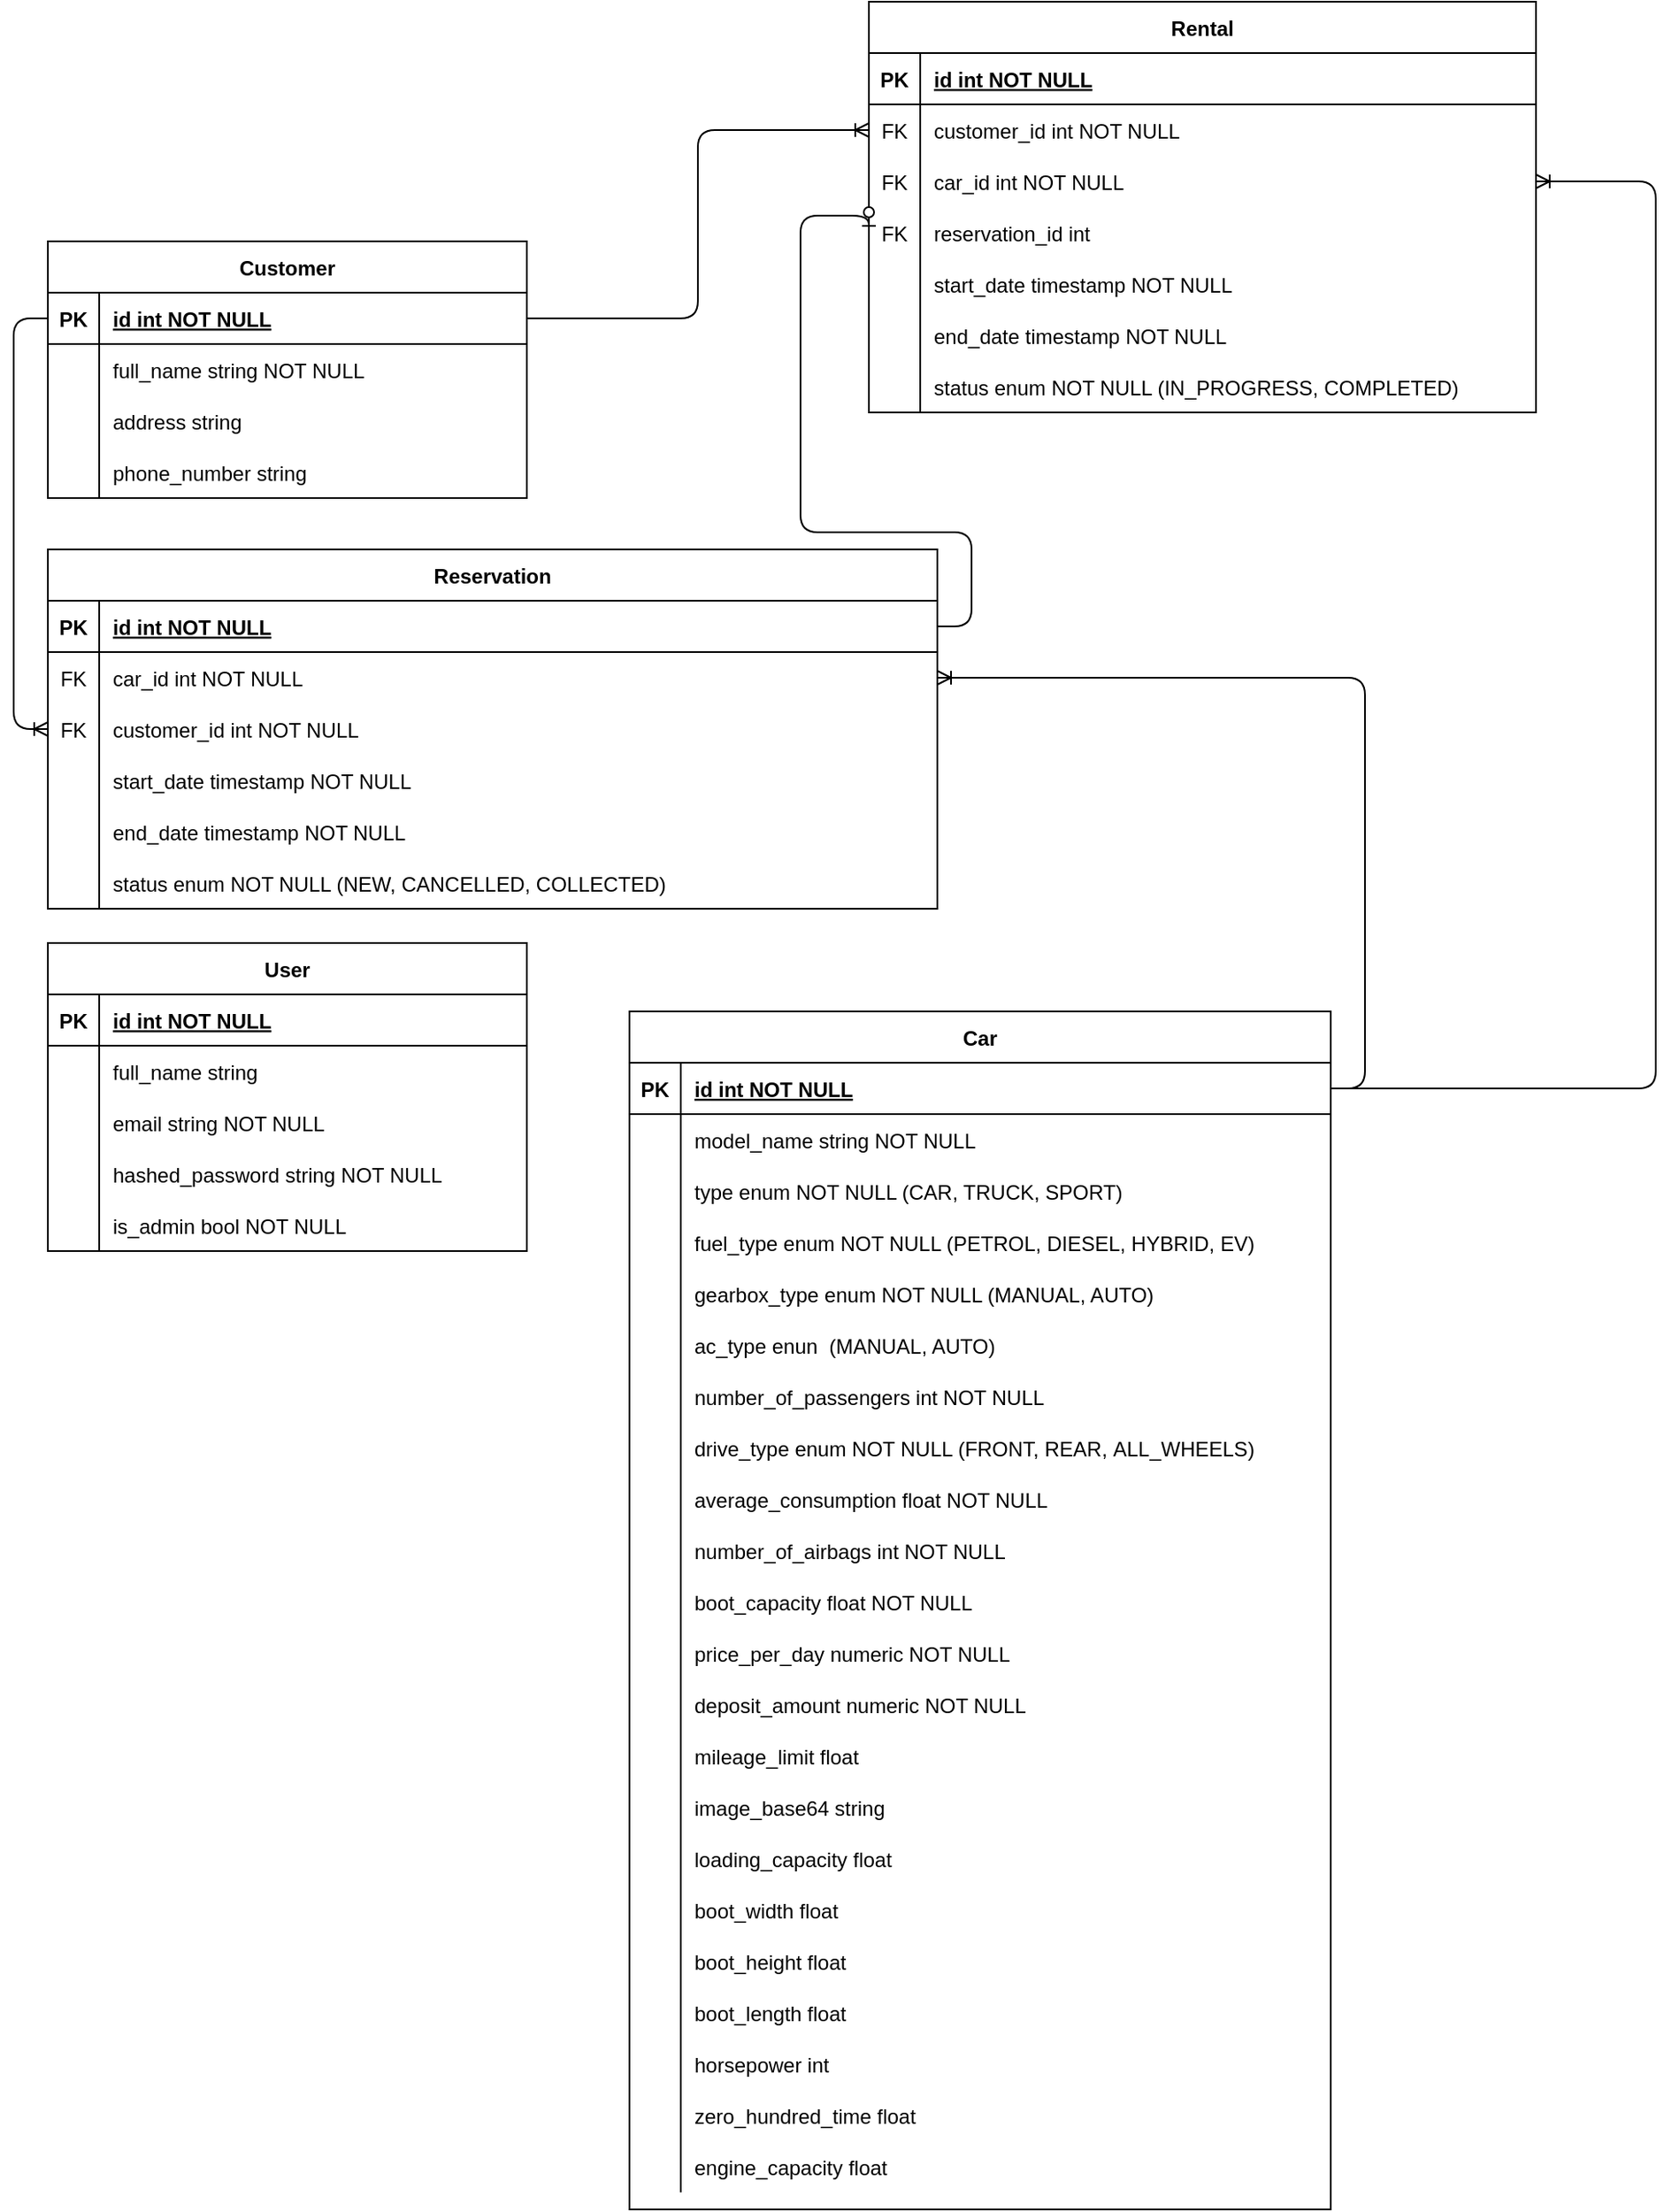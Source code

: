 <mxfile version="13.9.9" type="device"><diagram id="R2lEEEUBdFMjLlhIrx00" name="Page-1"><mxGraphModel dx="1102" dy="2065" grid="1" gridSize="10" guides="1" tooltips="1" connect="1" arrows="1" fold="1" page="1" pageScale="1" pageWidth="850" pageHeight="1100" math="0" shadow="0" extFonts="Permanent Marker^https://fonts.googleapis.com/css?family=Permanent+Marker"><root><mxCell id="0"/><mxCell id="1" parent="0"/><mxCell id="C-vyLk0tnHw3VtMMgP7b-2" value="Car" style="shape=table;startSize=30;container=1;collapsible=1;childLayout=tableLayout;fixedRows=1;rowLines=0;fontStyle=1;align=center;resizeLast=1;" parent="1" vertex="1"><mxGeometry x="380" y="80" width="410" height="700" as="geometry"/></mxCell><mxCell id="C-vyLk0tnHw3VtMMgP7b-3" value="" style="shape=partialRectangle;collapsible=0;dropTarget=0;pointerEvents=0;fillColor=none;points=[[0,0.5],[1,0.5]];portConstraint=eastwest;top=0;left=0;right=0;bottom=1;" parent="C-vyLk0tnHw3VtMMgP7b-2" vertex="1"><mxGeometry y="30" width="410" height="30" as="geometry"/></mxCell><mxCell id="C-vyLk0tnHw3VtMMgP7b-4" value="PK" style="shape=partialRectangle;overflow=hidden;connectable=0;fillColor=none;top=0;left=0;bottom=0;right=0;fontStyle=1;" parent="C-vyLk0tnHw3VtMMgP7b-3" vertex="1"><mxGeometry width="30" height="30" as="geometry"/></mxCell><mxCell id="C-vyLk0tnHw3VtMMgP7b-5" value="id int NOT NULL " style="shape=partialRectangle;overflow=hidden;connectable=0;fillColor=none;top=0;left=0;bottom=0;right=0;align=left;spacingLeft=6;fontStyle=5;" parent="C-vyLk0tnHw3VtMMgP7b-3" vertex="1"><mxGeometry x="30" width="380" height="30" as="geometry"/></mxCell><mxCell id="C-vyLk0tnHw3VtMMgP7b-9" value="" style="shape=partialRectangle;collapsible=0;dropTarget=0;pointerEvents=0;fillColor=none;points=[[0,0.5],[1,0.5]];portConstraint=eastwest;top=0;left=0;right=0;bottom=0;" parent="C-vyLk0tnHw3VtMMgP7b-2" vertex="1"><mxGeometry y="60" width="410" height="30" as="geometry"/></mxCell><mxCell id="C-vyLk0tnHw3VtMMgP7b-10" value="" style="shape=partialRectangle;overflow=hidden;connectable=0;fillColor=none;top=0;left=0;bottom=0;right=0;" parent="C-vyLk0tnHw3VtMMgP7b-9" vertex="1"><mxGeometry width="30" height="30" as="geometry"/></mxCell><mxCell id="C-vyLk0tnHw3VtMMgP7b-11" value="model_name string NOT NULL" style="shape=partialRectangle;overflow=hidden;connectable=0;fillColor=none;top=0;left=0;bottom=0;right=0;align=left;spacingLeft=6;" parent="C-vyLk0tnHw3VtMMgP7b-9" vertex="1"><mxGeometry x="30" width="380" height="30" as="geometry"/></mxCell><mxCell id="f2-Ji5tNyEcCbDbgdAHN-10" value="" style="shape=partialRectangle;collapsible=0;dropTarget=0;pointerEvents=0;fillColor=none;points=[[0,0.5],[1,0.5]];portConstraint=eastwest;top=0;left=0;right=0;bottom=0;" parent="C-vyLk0tnHw3VtMMgP7b-2" vertex="1"><mxGeometry y="90" width="410" height="30" as="geometry"/></mxCell><mxCell id="f2-Ji5tNyEcCbDbgdAHN-11" value="" style="shape=partialRectangle;overflow=hidden;connectable=0;fillColor=none;top=0;left=0;bottom=0;right=0;" parent="f2-Ji5tNyEcCbDbgdAHN-10" vertex="1"><mxGeometry width="30" height="30" as="geometry"/></mxCell><mxCell id="f2-Ji5tNyEcCbDbgdAHN-12" value="type enum NOT NULL (CAR, TRUCK, SPORT)" style="shape=partialRectangle;overflow=hidden;connectable=0;fillColor=none;top=0;left=0;bottom=0;right=0;align=left;spacingLeft=6;" parent="f2-Ji5tNyEcCbDbgdAHN-10" vertex="1"><mxGeometry x="30" width="380" height="30" as="geometry"/></mxCell><mxCell id="f2-Ji5tNyEcCbDbgdAHN-13" value="" style="shape=partialRectangle;collapsible=0;dropTarget=0;pointerEvents=0;fillColor=none;points=[[0,0.5],[1,0.5]];portConstraint=eastwest;top=0;left=0;right=0;bottom=0;" parent="C-vyLk0tnHw3VtMMgP7b-2" vertex="1"><mxGeometry y="120" width="410" height="30" as="geometry"/></mxCell><mxCell id="f2-Ji5tNyEcCbDbgdAHN-14" value="" style="shape=partialRectangle;overflow=hidden;connectable=0;fillColor=none;top=0;left=0;bottom=0;right=0;" parent="f2-Ji5tNyEcCbDbgdAHN-13" vertex="1"><mxGeometry width="30" height="30" as="geometry"/></mxCell><mxCell id="f2-Ji5tNyEcCbDbgdAHN-15" value="fuel_type enum NOT NULL (PETROL, DIESEL, HYBRID, EV)" style="shape=partialRectangle;overflow=hidden;connectable=0;fillColor=none;top=0;left=0;bottom=0;right=0;align=left;spacingLeft=6;" parent="f2-Ji5tNyEcCbDbgdAHN-13" vertex="1"><mxGeometry x="30" width="380" height="30" as="geometry"/></mxCell><mxCell id="f2-Ji5tNyEcCbDbgdAHN-16" value="" style="shape=partialRectangle;collapsible=0;dropTarget=0;pointerEvents=0;fillColor=none;points=[[0,0.5],[1,0.5]];portConstraint=eastwest;top=0;left=0;right=0;bottom=0;" parent="C-vyLk0tnHw3VtMMgP7b-2" vertex="1"><mxGeometry y="150" width="410" height="30" as="geometry"/></mxCell><mxCell id="f2-Ji5tNyEcCbDbgdAHN-17" value="" style="shape=partialRectangle;overflow=hidden;connectable=0;fillColor=none;top=0;left=0;bottom=0;right=0;" parent="f2-Ji5tNyEcCbDbgdAHN-16" vertex="1"><mxGeometry width="30" height="30" as="geometry"/></mxCell><mxCell id="f2-Ji5tNyEcCbDbgdAHN-18" value="gearbox_type enum NOT NULL (MANUAL, AUTO)" style="shape=partialRectangle;overflow=hidden;connectable=0;fillColor=none;top=0;left=0;bottom=0;right=0;align=left;spacingLeft=6;" parent="f2-Ji5tNyEcCbDbgdAHN-16" vertex="1"><mxGeometry x="30" width="380" height="30" as="geometry"/></mxCell><mxCell id="f2-Ji5tNyEcCbDbgdAHN-22" value="" style="shape=partialRectangle;collapsible=0;dropTarget=0;pointerEvents=0;fillColor=none;points=[[0,0.5],[1,0.5]];portConstraint=eastwest;top=0;left=0;right=0;bottom=0;" parent="C-vyLk0tnHw3VtMMgP7b-2" vertex="1"><mxGeometry y="180" width="410" height="30" as="geometry"/></mxCell><mxCell id="f2-Ji5tNyEcCbDbgdAHN-23" value="" style="shape=partialRectangle;overflow=hidden;connectable=0;fillColor=none;top=0;left=0;bottom=0;right=0;" parent="f2-Ji5tNyEcCbDbgdAHN-22" vertex="1"><mxGeometry width="30" height="30" as="geometry"/></mxCell><mxCell id="f2-Ji5tNyEcCbDbgdAHN-24" value="ac_type enun  (MANUAL, AUTO)" style="shape=partialRectangle;overflow=hidden;connectable=0;fillColor=none;top=0;left=0;bottom=0;right=0;align=left;spacingLeft=6;" parent="f2-Ji5tNyEcCbDbgdAHN-22" vertex="1"><mxGeometry x="30" width="380" height="30" as="geometry"/></mxCell><mxCell id="f2-Ji5tNyEcCbDbgdAHN-25" value="" style="shape=partialRectangle;collapsible=0;dropTarget=0;pointerEvents=0;fillColor=none;points=[[0,0.5],[1,0.5]];portConstraint=eastwest;top=0;left=0;right=0;bottom=0;" parent="C-vyLk0tnHw3VtMMgP7b-2" vertex="1"><mxGeometry y="210" width="410" height="30" as="geometry"/></mxCell><mxCell id="f2-Ji5tNyEcCbDbgdAHN-26" value="" style="shape=partialRectangle;overflow=hidden;connectable=0;fillColor=none;top=0;left=0;bottom=0;right=0;" parent="f2-Ji5tNyEcCbDbgdAHN-25" vertex="1"><mxGeometry width="30" height="30" as="geometry"/></mxCell><mxCell id="f2-Ji5tNyEcCbDbgdAHN-27" value="number_of_passengers int NOT NULL" style="shape=partialRectangle;overflow=hidden;connectable=0;fillColor=none;top=0;left=0;bottom=0;right=0;align=left;spacingLeft=6;" parent="f2-Ji5tNyEcCbDbgdAHN-25" vertex="1"><mxGeometry x="30" width="380" height="30" as="geometry"/></mxCell><mxCell id="f2-Ji5tNyEcCbDbgdAHN-28" value="" style="shape=partialRectangle;collapsible=0;dropTarget=0;pointerEvents=0;fillColor=none;points=[[0,0.5],[1,0.5]];portConstraint=eastwest;top=0;left=0;right=0;bottom=0;" parent="C-vyLk0tnHw3VtMMgP7b-2" vertex="1"><mxGeometry y="240" width="410" height="30" as="geometry"/></mxCell><mxCell id="f2-Ji5tNyEcCbDbgdAHN-29" value="" style="shape=partialRectangle;overflow=hidden;connectable=0;fillColor=none;top=0;left=0;bottom=0;right=0;" parent="f2-Ji5tNyEcCbDbgdAHN-28" vertex="1"><mxGeometry width="30" height="30" as="geometry"/></mxCell><mxCell id="f2-Ji5tNyEcCbDbgdAHN-30" value="drive_type enum NOT NULL (FRONT, REAR, ALL_WHEELS) " style="shape=partialRectangle;overflow=hidden;connectable=0;fillColor=none;top=0;left=0;bottom=0;right=0;align=left;spacingLeft=6;" parent="f2-Ji5tNyEcCbDbgdAHN-28" vertex="1"><mxGeometry x="30" width="380" height="30" as="geometry"/></mxCell><mxCell id="f2-Ji5tNyEcCbDbgdAHN-31" value="" style="shape=partialRectangle;collapsible=0;dropTarget=0;pointerEvents=0;fillColor=none;points=[[0,0.5],[1,0.5]];portConstraint=eastwest;top=0;left=0;right=0;bottom=0;" parent="C-vyLk0tnHw3VtMMgP7b-2" vertex="1"><mxGeometry y="270" width="410" height="30" as="geometry"/></mxCell><mxCell id="f2-Ji5tNyEcCbDbgdAHN-32" value="" style="shape=partialRectangle;overflow=hidden;connectable=0;fillColor=none;top=0;left=0;bottom=0;right=0;" parent="f2-Ji5tNyEcCbDbgdAHN-31" vertex="1"><mxGeometry width="30" height="30" as="geometry"/></mxCell><mxCell id="f2-Ji5tNyEcCbDbgdAHN-33" value="average_consumption float NOT NULL" style="shape=partialRectangle;overflow=hidden;connectable=0;fillColor=none;top=0;left=0;bottom=0;right=0;align=left;spacingLeft=6;" parent="f2-Ji5tNyEcCbDbgdAHN-31" vertex="1"><mxGeometry x="30" width="380" height="30" as="geometry"/></mxCell><mxCell id="f2-Ji5tNyEcCbDbgdAHN-34" value="" style="shape=partialRectangle;collapsible=0;dropTarget=0;pointerEvents=0;fillColor=none;points=[[0,0.5],[1,0.5]];portConstraint=eastwest;top=0;left=0;right=0;bottom=0;" parent="C-vyLk0tnHw3VtMMgP7b-2" vertex="1"><mxGeometry y="300" width="410" height="30" as="geometry"/></mxCell><mxCell id="f2-Ji5tNyEcCbDbgdAHN-35" value="" style="shape=partialRectangle;overflow=hidden;connectable=0;fillColor=none;top=0;left=0;bottom=0;right=0;" parent="f2-Ji5tNyEcCbDbgdAHN-34" vertex="1"><mxGeometry width="30" height="30" as="geometry"/></mxCell><mxCell id="f2-Ji5tNyEcCbDbgdAHN-36" value="number_of_airbags int NOT NULL" style="shape=partialRectangle;overflow=hidden;connectable=0;fillColor=none;top=0;left=0;bottom=0;right=0;align=left;spacingLeft=6;" parent="f2-Ji5tNyEcCbDbgdAHN-34" vertex="1"><mxGeometry x="30" width="380" height="30" as="geometry"/></mxCell><mxCell id="f2-Ji5tNyEcCbDbgdAHN-37" value="" style="shape=partialRectangle;collapsible=0;dropTarget=0;pointerEvents=0;fillColor=none;points=[[0,0.5],[1,0.5]];portConstraint=eastwest;top=0;left=0;right=0;bottom=0;" parent="C-vyLk0tnHw3VtMMgP7b-2" vertex="1"><mxGeometry y="330" width="410" height="30" as="geometry"/></mxCell><mxCell id="f2-Ji5tNyEcCbDbgdAHN-38" value="" style="shape=partialRectangle;overflow=hidden;connectable=0;fillColor=none;top=0;left=0;bottom=0;right=0;" parent="f2-Ji5tNyEcCbDbgdAHN-37" vertex="1"><mxGeometry width="30" height="30" as="geometry"/></mxCell><mxCell id="f2-Ji5tNyEcCbDbgdAHN-39" value="boot_capacity float NOT NULL" style="shape=partialRectangle;overflow=hidden;connectable=0;fillColor=none;top=0;left=0;bottom=0;right=0;align=left;spacingLeft=6;" parent="f2-Ji5tNyEcCbDbgdAHN-37" vertex="1"><mxGeometry x="30" width="380" height="30" as="geometry"/></mxCell><mxCell id="f2-Ji5tNyEcCbDbgdAHN-40" value="" style="shape=partialRectangle;collapsible=0;dropTarget=0;pointerEvents=0;fillColor=none;points=[[0,0.5],[1,0.5]];portConstraint=eastwest;top=0;left=0;right=0;bottom=0;" parent="C-vyLk0tnHw3VtMMgP7b-2" vertex="1"><mxGeometry y="360" width="410" height="30" as="geometry"/></mxCell><mxCell id="f2-Ji5tNyEcCbDbgdAHN-41" value="" style="shape=partialRectangle;overflow=hidden;connectable=0;fillColor=none;top=0;left=0;bottom=0;right=0;" parent="f2-Ji5tNyEcCbDbgdAHN-40" vertex="1"><mxGeometry width="30" height="30" as="geometry"/></mxCell><mxCell id="f2-Ji5tNyEcCbDbgdAHN-42" value="price_per_day numeric NOT NULL" style="shape=partialRectangle;overflow=hidden;connectable=0;fillColor=none;top=0;left=0;bottom=0;right=0;align=left;spacingLeft=6;" parent="f2-Ji5tNyEcCbDbgdAHN-40" vertex="1"><mxGeometry x="30" width="380" height="30" as="geometry"/></mxCell><mxCell id="f2-Ji5tNyEcCbDbgdAHN-43" value="" style="shape=partialRectangle;collapsible=0;dropTarget=0;pointerEvents=0;fillColor=none;points=[[0,0.5],[1,0.5]];portConstraint=eastwest;top=0;left=0;right=0;bottom=0;" parent="C-vyLk0tnHw3VtMMgP7b-2" vertex="1"><mxGeometry y="390" width="410" height="30" as="geometry"/></mxCell><mxCell id="f2-Ji5tNyEcCbDbgdAHN-44" value="" style="shape=partialRectangle;overflow=hidden;connectable=0;fillColor=none;top=0;left=0;bottom=0;right=0;" parent="f2-Ji5tNyEcCbDbgdAHN-43" vertex="1"><mxGeometry width="30" height="30" as="geometry"/></mxCell><mxCell id="f2-Ji5tNyEcCbDbgdAHN-45" value="deposit_amount numeric NOT NULL" style="shape=partialRectangle;overflow=hidden;connectable=0;fillColor=none;top=0;left=0;bottom=0;right=0;align=left;spacingLeft=6;" parent="f2-Ji5tNyEcCbDbgdAHN-43" vertex="1"><mxGeometry x="30" width="380" height="30" as="geometry"/></mxCell><mxCell id="f2-Ji5tNyEcCbDbgdAHN-46" value="" style="shape=partialRectangle;collapsible=0;dropTarget=0;pointerEvents=0;fillColor=none;points=[[0,0.5],[1,0.5]];portConstraint=eastwest;top=0;left=0;right=0;bottom=0;" parent="C-vyLk0tnHw3VtMMgP7b-2" vertex="1"><mxGeometry y="420" width="410" height="30" as="geometry"/></mxCell><mxCell id="f2-Ji5tNyEcCbDbgdAHN-47" value="" style="shape=partialRectangle;overflow=hidden;connectable=0;fillColor=none;top=0;left=0;bottom=0;right=0;" parent="f2-Ji5tNyEcCbDbgdAHN-46" vertex="1"><mxGeometry width="30" height="30" as="geometry"/></mxCell><mxCell id="f2-Ji5tNyEcCbDbgdAHN-48" value="mileage_limit float" style="shape=partialRectangle;overflow=hidden;connectable=0;fillColor=none;top=0;left=0;bottom=0;right=0;align=left;spacingLeft=6;" parent="f2-Ji5tNyEcCbDbgdAHN-46" vertex="1"><mxGeometry x="30" width="380" height="30" as="geometry"/></mxCell><mxCell id="f2-Ji5tNyEcCbDbgdAHN-49" value="" style="shape=partialRectangle;collapsible=0;dropTarget=0;pointerEvents=0;fillColor=none;points=[[0,0.5],[1,0.5]];portConstraint=eastwest;top=0;left=0;right=0;bottom=0;" parent="C-vyLk0tnHw3VtMMgP7b-2" vertex="1"><mxGeometry y="450" width="410" height="30" as="geometry"/></mxCell><mxCell id="f2-Ji5tNyEcCbDbgdAHN-50" value="" style="shape=partialRectangle;overflow=hidden;connectable=0;fillColor=none;top=0;left=0;bottom=0;right=0;" parent="f2-Ji5tNyEcCbDbgdAHN-49" vertex="1"><mxGeometry width="30" height="30" as="geometry"/></mxCell><mxCell id="f2-Ji5tNyEcCbDbgdAHN-51" value="image_base64 string" style="shape=partialRectangle;overflow=hidden;connectable=0;fillColor=none;top=0;left=0;bottom=0;right=0;align=left;spacingLeft=6;" parent="f2-Ji5tNyEcCbDbgdAHN-49" vertex="1"><mxGeometry x="30" width="380" height="30" as="geometry"/></mxCell><mxCell id="POwdrLiaQ_ptOoUTC9B--1" value="" style="shape=partialRectangle;collapsible=0;dropTarget=0;pointerEvents=0;fillColor=none;points=[[0,0.5],[1,0.5]];portConstraint=eastwest;top=0;left=0;right=0;bottom=0;" parent="C-vyLk0tnHw3VtMMgP7b-2" vertex="1"><mxGeometry y="480" width="410" height="30" as="geometry"/></mxCell><mxCell id="POwdrLiaQ_ptOoUTC9B--2" value="" style="shape=partialRectangle;overflow=hidden;connectable=0;fillColor=none;top=0;left=0;bottom=0;right=0;" parent="POwdrLiaQ_ptOoUTC9B--1" vertex="1"><mxGeometry width="30" height="30" as="geometry"/></mxCell><mxCell id="POwdrLiaQ_ptOoUTC9B--3" value="loading_capacity float" style="shape=partialRectangle;overflow=hidden;connectable=0;fillColor=none;top=0;left=0;bottom=0;right=0;align=left;spacingLeft=6;" parent="POwdrLiaQ_ptOoUTC9B--1" vertex="1"><mxGeometry x="30" width="380" height="30" as="geometry"/></mxCell><mxCell id="POwdrLiaQ_ptOoUTC9B--7" value="" style="shape=partialRectangle;collapsible=0;dropTarget=0;pointerEvents=0;fillColor=none;points=[[0,0.5],[1,0.5]];portConstraint=eastwest;top=0;left=0;right=0;bottom=0;" parent="C-vyLk0tnHw3VtMMgP7b-2" vertex="1"><mxGeometry y="510" width="410" height="30" as="geometry"/></mxCell><mxCell id="POwdrLiaQ_ptOoUTC9B--8" value="" style="shape=partialRectangle;overflow=hidden;connectable=0;fillColor=none;top=0;left=0;bottom=0;right=0;" parent="POwdrLiaQ_ptOoUTC9B--7" vertex="1"><mxGeometry width="30" height="30" as="geometry"/></mxCell><mxCell id="POwdrLiaQ_ptOoUTC9B--9" value="boot_width float" style="shape=partialRectangle;overflow=hidden;connectable=0;fillColor=none;top=0;left=0;bottom=0;right=0;align=left;spacingLeft=6;" parent="POwdrLiaQ_ptOoUTC9B--7" vertex="1"><mxGeometry x="30" width="380" height="30" as="geometry"/></mxCell><mxCell id="POwdrLiaQ_ptOoUTC9B--10" value="" style="shape=partialRectangle;collapsible=0;dropTarget=0;pointerEvents=0;fillColor=none;points=[[0,0.5],[1,0.5]];portConstraint=eastwest;top=0;left=0;right=0;bottom=0;" parent="C-vyLk0tnHw3VtMMgP7b-2" vertex="1"><mxGeometry y="540" width="410" height="30" as="geometry"/></mxCell><mxCell id="POwdrLiaQ_ptOoUTC9B--11" value="" style="shape=partialRectangle;overflow=hidden;connectable=0;fillColor=none;top=0;left=0;bottom=0;right=0;" parent="POwdrLiaQ_ptOoUTC9B--10" vertex="1"><mxGeometry width="30" height="30" as="geometry"/></mxCell><mxCell id="POwdrLiaQ_ptOoUTC9B--12" value="boot_height float" style="shape=partialRectangle;overflow=hidden;connectable=0;fillColor=none;top=0;left=0;bottom=0;right=0;align=left;spacingLeft=6;" parent="POwdrLiaQ_ptOoUTC9B--10" vertex="1"><mxGeometry x="30" width="380" height="30" as="geometry"/></mxCell><mxCell id="POwdrLiaQ_ptOoUTC9B--13" value="" style="shape=partialRectangle;collapsible=0;dropTarget=0;pointerEvents=0;fillColor=none;points=[[0,0.5],[1,0.5]];portConstraint=eastwest;top=0;left=0;right=0;bottom=0;" parent="C-vyLk0tnHw3VtMMgP7b-2" vertex="1"><mxGeometry y="570" width="410" height="30" as="geometry"/></mxCell><mxCell id="POwdrLiaQ_ptOoUTC9B--14" value="" style="shape=partialRectangle;overflow=hidden;connectable=0;fillColor=none;top=0;left=0;bottom=0;right=0;" parent="POwdrLiaQ_ptOoUTC9B--13" vertex="1"><mxGeometry width="30" height="30" as="geometry"/></mxCell><mxCell id="POwdrLiaQ_ptOoUTC9B--15" value="boot_length float" style="shape=partialRectangle;overflow=hidden;connectable=0;fillColor=none;top=0;left=0;bottom=0;right=0;align=left;spacingLeft=6;" parent="POwdrLiaQ_ptOoUTC9B--13" vertex="1"><mxGeometry x="30" width="380" height="30" as="geometry"/></mxCell><mxCell id="POwdrLiaQ_ptOoUTC9B--16" value="" style="shape=partialRectangle;collapsible=0;dropTarget=0;pointerEvents=0;fillColor=none;points=[[0,0.5],[1,0.5]];portConstraint=eastwest;top=0;left=0;right=0;bottom=0;" parent="C-vyLk0tnHw3VtMMgP7b-2" vertex="1"><mxGeometry y="600" width="410" height="30" as="geometry"/></mxCell><mxCell id="POwdrLiaQ_ptOoUTC9B--17" value="" style="shape=partialRectangle;overflow=hidden;connectable=0;fillColor=none;top=0;left=0;bottom=0;right=0;" parent="POwdrLiaQ_ptOoUTC9B--16" vertex="1"><mxGeometry width="30" height="30" as="geometry"/></mxCell><mxCell id="POwdrLiaQ_ptOoUTC9B--18" value="horsepower int" style="shape=partialRectangle;overflow=hidden;connectable=0;fillColor=none;top=0;left=0;bottom=0;right=0;align=left;spacingLeft=6;" parent="POwdrLiaQ_ptOoUTC9B--16" vertex="1"><mxGeometry x="30" width="380" height="30" as="geometry"/></mxCell><mxCell id="POwdrLiaQ_ptOoUTC9B--19" value="" style="shape=partialRectangle;collapsible=0;dropTarget=0;pointerEvents=0;fillColor=none;points=[[0,0.5],[1,0.5]];portConstraint=eastwest;top=0;left=0;right=0;bottom=0;" parent="C-vyLk0tnHw3VtMMgP7b-2" vertex="1"><mxGeometry y="630" width="410" height="30" as="geometry"/></mxCell><mxCell id="POwdrLiaQ_ptOoUTC9B--20" value="" style="shape=partialRectangle;overflow=hidden;connectable=0;fillColor=none;top=0;left=0;bottom=0;right=0;" parent="POwdrLiaQ_ptOoUTC9B--19" vertex="1"><mxGeometry width="30" height="30" as="geometry"/></mxCell><mxCell id="POwdrLiaQ_ptOoUTC9B--21" value="zero_hundred_time float" style="shape=partialRectangle;overflow=hidden;connectable=0;fillColor=none;top=0;left=0;bottom=0;right=0;align=left;spacingLeft=6;" parent="POwdrLiaQ_ptOoUTC9B--19" vertex="1"><mxGeometry x="30" width="380" height="30" as="geometry"/></mxCell><mxCell id="POwdrLiaQ_ptOoUTC9B--22" value="" style="shape=partialRectangle;collapsible=0;dropTarget=0;pointerEvents=0;fillColor=none;points=[[0,0.5],[1,0.5]];portConstraint=eastwest;top=0;left=0;right=0;bottom=0;" parent="C-vyLk0tnHw3VtMMgP7b-2" vertex="1"><mxGeometry y="660" width="410" height="30" as="geometry"/></mxCell><mxCell id="POwdrLiaQ_ptOoUTC9B--23" value="" style="shape=partialRectangle;overflow=hidden;connectable=0;fillColor=none;top=0;left=0;bottom=0;right=0;" parent="POwdrLiaQ_ptOoUTC9B--22" vertex="1"><mxGeometry width="30" height="30" as="geometry"/></mxCell><mxCell id="POwdrLiaQ_ptOoUTC9B--24" value="engine_capacity float" style="shape=partialRectangle;overflow=hidden;connectable=0;fillColor=none;top=0;left=0;bottom=0;right=0;align=left;spacingLeft=6;" parent="POwdrLiaQ_ptOoUTC9B--22" vertex="1"><mxGeometry x="30" width="380" height="30" as="geometry"/></mxCell><mxCell id="C-vyLk0tnHw3VtMMgP7b-23" value="User" style="shape=table;startSize=30;container=1;collapsible=1;childLayout=tableLayout;fixedRows=1;rowLines=0;fontStyle=1;align=center;resizeLast=1;" parent="1" vertex="1"><mxGeometry x="40" y="40" width="280" height="180" as="geometry"/></mxCell><mxCell id="C-vyLk0tnHw3VtMMgP7b-24" value="" style="shape=partialRectangle;collapsible=0;dropTarget=0;pointerEvents=0;fillColor=none;points=[[0,0.5],[1,0.5]];portConstraint=eastwest;top=0;left=0;right=0;bottom=1;" parent="C-vyLk0tnHw3VtMMgP7b-23" vertex="1"><mxGeometry y="30" width="280" height="30" as="geometry"/></mxCell><mxCell id="C-vyLk0tnHw3VtMMgP7b-25" value="PK" style="shape=partialRectangle;overflow=hidden;connectable=0;fillColor=none;top=0;left=0;bottom=0;right=0;fontStyle=1;" parent="C-vyLk0tnHw3VtMMgP7b-24" vertex="1"><mxGeometry width="30" height="30" as="geometry"/></mxCell><mxCell id="C-vyLk0tnHw3VtMMgP7b-26" value="id int NOT NULL " style="shape=partialRectangle;overflow=hidden;connectable=0;fillColor=none;top=0;left=0;bottom=0;right=0;align=left;spacingLeft=6;fontStyle=5;" parent="C-vyLk0tnHw3VtMMgP7b-24" vertex="1"><mxGeometry x="30" width="250" height="30" as="geometry"/></mxCell><mxCell id="C-vyLk0tnHw3VtMMgP7b-27" value="" style="shape=partialRectangle;collapsible=0;dropTarget=0;pointerEvents=0;fillColor=none;points=[[0,0.5],[1,0.5]];portConstraint=eastwest;top=0;left=0;right=0;bottom=0;" parent="C-vyLk0tnHw3VtMMgP7b-23" vertex="1"><mxGeometry y="60" width="280" height="30" as="geometry"/></mxCell><mxCell id="C-vyLk0tnHw3VtMMgP7b-28" value="" style="shape=partialRectangle;overflow=hidden;connectable=0;fillColor=none;top=0;left=0;bottom=0;right=0;" parent="C-vyLk0tnHw3VtMMgP7b-27" vertex="1"><mxGeometry width="30" height="30" as="geometry"/></mxCell><mxCell id="C-vyLk0tnHw3VtMMgP7b-29" value="full_name string" style="shape=partialRectangle;overflow=hidden;connectable=0;fillColor=none;top=0;left=0;bottom=0;right=0;align=left;spacingLeft=6;" parent="C-vyLk0tnHw3VtMMgP7b-27" vertex="1"><mxGeometry x="30" width="250" height="30" as="geometry"/></mxCell><mxCell id="f2-Ji5tNyEcCbDbgdAHN-1" value="" style="shape=partialRectangle;collapsible=0;dropTarget=0;pointerEvents=0;fillColor=none;points=[[0,0.5],[1,0.5]];portConstraint=eastwest;top=0;left=0;right=0;bottom=0;" parent="C-vyLk0tnHw3VtMMgP7b-23" vertex="1"><mxGeometry y="90" width="280" height="30" as="geometry"/></mxCell><mxCell id="f2-Ji5tNyEcCbDbgdAHN-2" value="" style="shape=partialRectangle;overflow=hidden;connectable=0;fillColor=none;top=0;left=0;bottom=0;right=0;" parent="f2-Ji5tNyEcCbDbgdAHN-1" vertex="1"><mxGeometry width="30" height="30" as="geometry"/></mxCell><mxCell id="f2-Ji5tNyEcCbDbgdAHN-3" value="email string NOT NULL" style="shape=partialRectangle;overflow=hidden;connectable=0;fillColor=none;top=0;left=0;bottom=0;right=0;align=left;spacingLeft=6;" parent="f2-Ji5tNyEcCbDbgdAHN-1" vertex="1"><mxGeometry x="30" width="250" height="30" as="geometry"/></mxCell><mxCell id="f2-Ji5tNyEcCbDbgdAHN-4" value="" style="shape=partialRectangle;collapsible=0;dropTarget=0;pointerEvents=0;fillColor=none;points=[[0,0.5],[1,0.5]];portConstraint=eastwest;top=0;left=0;right=0;bottom=0;" parent="C-vyLk0tnHw3VtMMgP7b-23" vertex="1"><mxGeometry y="120" width="280" height="30" as="geometry"/></mxCell><mxCell id="f2-Ji5tNyEcCbDbgdAHN-5" value="" style="shape=partialRectangle;overflow=hidden;connectable=0;fillColor=none;top=0;left=0;bottom=0;right=0;" parent="f2-Ji5tNyEcCbDbgdAHN-4" vertex="1"><mxGeometry width="30" height="30" as="geometry"/></mxCell><mxCell id="f2-Ji5tNyEcCbDbgdAHN-6" value="hashed_password string NOT NULL" style="shape=partialRectangle;overflow=hidden;connectable=0;fillColor=none;top=0;left=0;bottom=0;right=0;align=left;spacingLeft=6;" parent="f2-Ji5tNyEcCbDbgdAHN-4" vertex="1"><mxGeometry x="30" width="250" height="30" as="geometry"/></mxCell><mxCell id="f2-Ji5tNyEcCbDbgdAHN-7" value="" style="shape=partialRectangle;collapsible=0;dropTarget=0;pointerEvents=0;fillColor=none;points=[[0,0.5],[1,0.5]];portConstraint=eastwest;top=0;left=0;right=0;bottom=0;" parent="C-vyLk0tnHw3VtMMgP7b-23" vertex="1"><mxGeometry y="150" width="280" height="30" as="geometry"/></mxCell><mxCell id="f2-Ji5tNyEcCbDbgdAHN-8" value="" style="shape=partialRectangle;overflow=hidden;connectable=0;fillColor=none;top=0;left=0;bottom=0;right=0;" parent="f2-Ji5tNyEcCbDbgdAHN-7" vertex="1"><mxGeometry width="30" height="30" as="geometry"/></mxCell><mxCell id="f2-Ji5tNyEcCbDbgdAHN-9" value="is_admin bool NOT NULL" style="shape=partialRectangle;overflow=hidden;connectable=0;fillColor=none;top=0;left=0;bottom=0;right=0;align=left;spacingLeft=6;" parent="f2-Ji5tNyEcCbDbgdAHN-7" vertex="1"><mxGeometry x="30" width="250" height="30" as="geometry"/></mxCell><mxCell id="f2-Ji5tNyEcCbDbgdAHN-93" value="Reservation" style="shape=table;startSize=30;container=1;collapsible=1;childLayout=tableLayout;fixedRows=1;rowLines=0;fontStyle=1;align=center;resizeLast=1;" parent="1" vertex="1"><mxGeometry x="40" y="-190" width="520" height="210" as="geometry"/></mxCell><mxCell id="f2-Ji5tNyEcCbDbgdAHN-94" value="" style="shape=partialRectangle;collapsible=0;dropTarget=0;pointerEvents=0;fillColor=none;points=[[0,0.5],[1,0.5]];portConstraint=eastwest;top=0;left=0;right=0;bottom=1;" parent="f2-Ji5tNyEcCbDbgdAHN-93" vertex="1"><mxGeometry y="30" width="520" height="30" as="geometry"/></mxCell><mxCell id="f2-Ji5tNyEcCbDbgdAHN-95" value="PK" style="shape=partialRectangle;overflow=hidden;connectable=0;fillColor=none;top=0;left=0;bottom=0;right=0;fontStyle=1;" parent="f2-Ji5tNyEcCbDbgdAHN-94" vertex="1"><mxGeometry width="30" height="30" as="geometry"/></mxCell><mxCell id="f2-Ji5tNyEcCbDbgdAHN-96" value="id int NOT NULL " style="shape=partialRectangle;overflow=hidden;connectable=0;fillColor=none;top=0;left=0;bottom=0;right=0;align=left;spacingLeft=6;fontStyle=5;" parent="f2-Ji5tNyEcCbDbgdAHN-94" vertex="1"><mxGeometry x="30" width="490" height="30" as="geometry"/></mxCell><mxCell id="f2-Ji5tNyEcCbDbgdAHN-100" value="" style="shape=partialRectangle;collapsible=0;dropTarget=0;pointerEvents=0;fillColor=none;points=[[0,0.5],[1,0.5]];portConstraint=eastwest;top=0;left=0;right=0;bottom=0;" parent="f2-Ji5tNyEcCbDbgdAHN-93" vertex="1"><mxGeometry y="60" width="520" height="30" as="geometry"/></mxCell><mxCell id="f2-Ji5tNyEcCbDbgdAHN-101" value="FK" style="shape=partialRectangle;overflow=hidden;connectable=0;fillColor=none;top=0;left=0;bottom=0;right=0;" parent="f2-Ji5tNyEcCbDbgdAHN-100" vertex="1"><mxGeometry width="30" height="30" as="geometry"/></mxCell><mxCell id="f2-Ji5tNyEcCbDbgdAHN-102" value="car_id int NOT NULL" style="shape=partialRectangle;overflow=hidden;connectable=0;fillColor=none;top=0;left=0;bottom=0;right=0;align=left;spacingLeft=6;" parent="f2-Ji5tNyEcCbDbgdAHN-100" vertex="1"><mxGeometry x="30" width="490" height="30" as="geometry"/></mxCell><mxCell id="f2-Ji5tNyEcCbDbgdAHN-134" value="" style="shape=partialRectangle;collapsible=0;dropTarget=0;pointerEvents=0;fillColor=none;points=[[0,0.5],[1,0.5]];portConstraint=eastwest;top=0;left=0;right=0;bottom=0;" parent="f2-Ji5tNyEcCbDbgdAHN-93" vertex="1"><mxGeometry y="90" width="520" height="30" as="geometry"/></mxCell><mxCell id="f2-Ji5tNyEcCbDbgdAHN-135" value="FK" style="shape=partialRectangle;overflow=hidden;connectable=0;fillColor=none;top=0;left=0;bottom=0;right=0;" parent="f2-Ji5tNyEcCbDbgdAHN-134" vertex="1"><mxGeometry width="30" height="30" as="geometry"/></mxCell><mxCell id="f2-Ji5tNyEcCbDbgdAHN-136" value="customer_id int NOT NULL" style="shape=partialRectangle;overflow=hidden;connectable=0;fillColor=none;top=0;left=0;bottom=0;right=0;align=left;spacingLeft=6;" parent="f2-Ji5tNyEcCbDbgdAHN-134" vertex="1"><mxGeometry x="30" width="490" height="30" as="geometry"/></mxCell><mxCell id="f2-Ji5tNyEcCbDbgdAHN-97" value="" style="shape=partialRectangle;collapsible=0;dropTarget=0;pointerEvents=0;fillColor=none;points=[[0,0.5],[1,0.5]];portConstraint=eastwest;top=0;left=0;right=0;bottom=0;" parent="f2-Ji5tNyEcCbDbgdAHN-93" vertex="1"><mxGeometry y="120" width="520" height="30" as="geometry"/></mxCell><mxCell id="f2-Ji5tNyEcCbDbgdAHN-98" value="" style="shape=partialRectangle;overflow=hidden;connectable=0;fillColor=none;top=0;left=0;bottom=0;right=0;" parent="f2-Ji5tNyEcCbDbgdAHN-97" vertex="1"><mxGeometry width="30" height="30" as="geometry"/></mxCell><mxCell id="f2-Ji5tNyEcCbDbgdAHN-99" value="start_date timestamp NOT NULL" style="shape=partialRectangle;overflow=hidden;connectable=0;fillColor=none;top=0;left=0;bottom=0;right=0;align=left;spacingLeft=6;" parent="f2-Ji5tNyEcCbDbgdAHN-97" vertex="1"><mxGeometry x="30" width="490" height="30" as="geometry"/></mxCell><mxCell id="f2-Ji5tNyEcCbDbgdAHN-112" value="" style="shape=partialRectangle;collapsible=0;dropTarget=0;pointerEvents=0;fillColor=none;points=[[0,0.5],[1,0.5]];portConstraint=eastwest;top=0;left=0;right=0;bottom=0;" parent="f2-Ji5tNyEcCbDbgdAHN-93" vertex="1"><mxGeometry y="150" width="520" height="30" as="geometry"/></mxCell><mxCell id="f2-Ji5tNyEcCbDbgdAHN-113" value="" style="shape=partialRectangle;overflow=hidden;connectable=0;fillColor=none;top=0;left=0;bottom=0;right=0;" parent="f2-Ji5tNyEcCbDbgdAHN-112" vertex="1"><mxGeometry width="30" height="30" as="geometry"/></mxCell><mxCell id="f2-Ji5tNyEcCbDbgdAHN-114" value="end_date timestamp NOT NULL" style="shape=partialRectangle;overflow=hidden;connectable=0;fillColor=none;top=0;left=0;bottom=0;right=0;align=left;spacingLeft=6;" parent="f2-Ji5tNyEcCbDbgdAHN-112" vertex="1"><mxGeometry x="30" width="490" height="30" as="geometry"/></mxCell><mxCell id="f2-Ji5tNyEcCbDbgdAHN-103" value="" style="shape=partialRectangle;collapsible=0;dropTarget=0;pointerEvents=0;fillColor=none;points=[[0,0.5],[1,0.5]];portConstraint=eastwest;top=0;left=0;right=0;bottom=0;" parent="f2-Ji5tNyEcCbDbgdAHN-93" vertex="1"><mxGeometry y="180" width="520" height="30" as="geometry"/></mxCell><mxCell id="f2-Ji5tNyEcCbDbgdAHN-104" value="" style="shape=partialRectangle;overflow=hidden;connectable=0;fillColor=none;top=0;left=0;bottom=0;right=0;" parent="f2-Ji5tNyEcCbDbgdAHN-103" vertex="1"><mxGeometry width="30" height="30" as="geometry"/></mxCell><mxCell id="f2-Ji5tNyEcCbDbgdAHN-105" value="status enum NOT NULL (NEW, CANCELLED, COLLECTED)" style="shape=partialRectangle;overflow=hidden;connectable=0;fillColor=none;top=0;left=0;bottom=0;right=0;align=left;spacingLeft=6;" parent="f2-Ji5tNyEcCbDbgdAHN-103" vertex="1"><mxGeometry x="30" width="490" height="30" as="geometry"/></mxCell><mxCell id="f2-Ji5tNyEcCbDbgdAHN-111" value="" style="edgeStyle=elbowEdgeStyle;fontSize=12;html=1;endArrow=ERoneToMany;exitX=1;exitY=0.5;exitDx=0;exitDy=0;entryX=1;entryY=0.5;entryDx=0;entryDy=0;" parent="1" source="C-vyLk0tnHw3VtMMgP7b-3" target="f2-Ji5tNyEcCbDbgdAHN-100" edge="1"><mxGeometry width="100" height="100" relative="1" as="geometry"><mxPoint x="460" y="90" as="sourcePoint"/><mxPoint x="560" y="-10" as="targetPoint"/><Array as="points"><mxPoint x="810" y="30"/></Array></mxGeometry></mxCell><mxCell id="f2-Ji5tNyEcCbDbgdAHN-115" value="Customer" style="shape=table;startSize=30;container=1;collapsible=1;childLayout=tableLayout;fixedRows=1;rowLines=0;fontStyle=1;align=center;resizeLast=1;" parent="1" vertex="1"><mxGeometry x="40" y="-370" width="280" height="150" as="geometry"/></mxCell><mxCell id="f2-Ji5tNyEcCbDbgdAHN-116" value="" style="shape=partialRectangle;collapsible=0;dropTarget=0;pointerEvents=0;fillColor=none;points=[[0,0.5],[1,0.5]];portConstraint=eastwest;top=0;left=0;right=0;bottom=1;" parent="f2-Ji5tNyEcCbDbgdAHN-115" vertex="1"><mxGeometry y="30" width="280" height="30" as="geometry"/></mxCell><mxCell id="f2-Ji5tNyEcCbDbgdAHN-117" value="PK" style="shape=partialRectangle;overflow=hidden;connectable=0;fillColor=none;top=0;left=0;bottom=0;right=0;fontStyle=1;" parent="f2-Ji5tNyEcCbDbgdAHN-116" vertex="1"><mxGeometry width="30" height="30" as="geometry"/></mxCell><mxCell id="f2-Ji5tNyEcCbDbgdAHN-118" value="id int NOT NULL " style="shape=partialRectangle;overflow=hidden;connectable=0;fillColor=none;top=0;left=0;bottom=0;right=0;align=left;spacingLeft=6;fontStyle=5;" parent="f2-Ji5tNyEcCbDbgdAHN-116" vertex="1"><mxGeometry x="30" width="250" height="30" as="geometry"/></mxCell><mxCell id="f2-Ji5tNyEcCbDbgdAHN-119" value="" style="shape=partialRectangle;collapsible=0;dropTarget=0;pointerEvents=0;fillColor=none;points=[[0,0.5],[1,0.5]];portConstraint=eastwest;top=0;left=0;right=0;bottom=0;" parent="f2-Ji5tNyEcCbDbgdAHN-115" vertex="1"><mxGeometry y="60" width="280" height="30" as="geometry"/></mxCell><mxCell id="f2-Ji5tNyEcCbDbgdAHN-120" value="" style="shape=partialRectangle;overflow=hidden;connectable=0;fillColor=none;top=0;left=0;bottom=0;right=0;" parent="f2-Ji5tNyEcCbDbgdAHN-119" vertex="1"><mxGeometry width="30" height="30" as="geometry"/></mxCell><mxCell id="f2-Ji5tNyEcCbDbgdAHN-121" value="full_name string NOT NULL" style="shape=partialRectangle;overflow=hidden;connectable=0;fillColor=none;top=0;left=0;bottom=0;right=0;align=left;spacingLeft=6;" parent="f2-Ji5tNyEcCbDbgdAHN-119" vertex="1"><mxGeometry x="30" width="250" height="30" as="geometry"/></mxCell><mxCell id="f2-Ji5tNyEcCbDbgdAHN-122" value="" style="shape=partialRectangle;collapsible=0;dropTarget=0;pointerEvents=0;fillColor=none;points=[[0,0.5],[1,0.5]];portConstraint=eastwest;top=0;left=0;right=0;bottom=0;" parent="f2-Ji5tNyEcCbDbgdAHN-115" vertex="1"><mxGeometry y="90" width="280" height="30" as="geometry"/></mxCell><mxCell id="f2-Ji5tNyEcCbDbgdAHN-123" value="" style="shape=partialRectangle;overflow=hidden;connectable=0;fillColor=none;top=0;left=0;bottom=0;right=0;" parent="f2-Ji5tNyEcCbDbgdAHN-122" vertex="1"><mxGeometry width="30" height="30" as="geometry"/></mxCell><mxCell id="f2-Ji5tNyEcCbDbgdAHN-124" value="address string" style="shape=partialRectangle;overflow=hidden;connectable=0;fillColor=none;top=0;left=0;bottom=0;right=0;align=left;spacingLeft=6;" parent="f2-Ji5tNyEcCbDbgdAHN-122" vertex="1"><mxGeometry x="30" width="250" height="30" as="geometry"/></mxCell><mxCell id="f2-Ji5tNyEcCbDbgdAHN-125" value="" style="shape=partialRectangle;collapsible=0;dropTarget=0;pointerEvents=0;fillColor=none;points=[[0,0.5],[1,0.5]];portConstraint=eastwest;top=0;left=0;right=0;bottom=0;" parent="f2-Ji5tNyEcCbDbgdAHN-115" vertex="1"><mxGeometry y="120" width="280" height="30" as="geometry"/></mxCell><mxCell id="f2-Ji5tNyEcCbDbgdAHN-126" value="" style="shape=partialRectangle;overflow=hidden;connectable=0;fillColor=none;top=0;left=0;bottom=0;right=0;" parent="f2-Ji5tNyEcCbDbgdAHN-125" vertex="1"><mxGeometry width="30" height="30" as="geometry"/></mxCell><mxCell id="f2-Ji5tNyEcCbDbgdAHN-127" value="phone_number string" style="shape=partialRectangle;overflow=hidden;connectable=0;fillColor=none;top=0;left=0;bottom=0;right=0;align=left;spacingLeft=6;" parent="f2-Ji5tNyEcCbDbgdAHN-125" vertex="1"><mxGeometry x="30" width="250" height="30" as="geometry"/></mxCell><mxCell id="f2-Ji5tNyEcCbDbgdAHN-137" value="" style="edgeStyle=elbowEdgeStyle;fontSize=12;html=1;endArrow=ERoneToMany;entryX=0;entryY=0.5;entryDx=0;entryDy=0;exitX=0;exitY=0.5;exitDx=0;exitDy=0;" parent="1" source="f2-Ji5tNyEcCbDbgdAHN-116" target="f2-Ji5tNyEcCbDbgdAHN-134" edge="1"><mxGeometry width="100" height="100" relative="1" as="geometry"><mxPoint x="80" y="-70" as="sourcePoint"/><mxPoint x="180" y="-170" as="targetPoint"/><Array as="points"><mxPoint x="20" y="-220"/></Array></mxGeometry></mxCell><mxCell id="f2-Ji5tNyEcCbDbgdAHN-157" value="Rental" style="shape=table;startSize=30;container=1;collapsible=1;childLayout=tableLayout;fixedRows=1;rowLines=0;fontStyle=1;align=center;resizeLast=1;" parent="1" vertex="1"><mxGeometry x="520" y="-510" width="390" height="240" as="geometry"/></mxCell><mxCell id="f2-Ji5tNyEcCbDbgdAHN-158" value="" style="shape=partialRectangle;collapsible=0;dropTarget=0;pointerEvents=0;fillColor=none;points=[[0,0.5],[1,0.5]];portConstraint=eastwest;top=0;left=0;right=0;bottom=1;" parent="f2-Ji5tNyEcCbDbgdAHN-157" vertex="1"><mxGeometry y="30" width="390" height="30" as="geometry"/></mxCell><mxCell id="f2-Ji5tNyEcCbDbgdAHN-159" value="PK" style="shape=partialRectangle;overflow=hidden;connectable=0;fillColor=none;top=0;left=0;bottom=0;right=0;fontStyle=1;" parent="f2-Ji5tNyEcCbDbgdAHN-158" vertex="1"><mxGeometry width="30" height="30" as="geometry"/></mxCell><mxCell id="f2-Ji5tNyEcCbDbgdAHN-160" value="id int NOT NULL " style="shape=partialRectangle;overflow=hidden;connectable=0;fillColor=none;top=0;left=0;bottom=0;right=0;align=left;spacingLeft=6;fontStyle=5;" parent="f2-Ji5tNyEcCbDbgdAHN-158" vertex="1"><mxGeometry x="30" width="360" height="30" as="geometry"/></mxCell><mxCell id="f2-Ji5tNyEcCbDbgdAHN-161" value="" style="shape=partialRectangle;collapsible=0;dropTarget=0;pointerEvents=0;fillColor=none;points=[[0,0.5],[1,0.5]];portConstraint=eastwest;top=0;left=0;right=0;bottom=0;" parent="f2-Ji5tNyEcCbDbgdAHN-157" vertex="1"><mxGeometry y="60" width="390" height="30" as="geometry"/></mxCell><mxCell id="f2-Ji5tNyEcCbDbgdAHN-162" value="FK" style="shape=partialRectangle;overflow=hidden;connectable=0;fillColor=none;top=0;left=0;bottom=0;right=0;" parent="f2-Ji5tNyEcCbDbgdAHN-161" vertex="1"><mxGeometry width="30" height="30" as="geometry"/></mxCell><mxCell id="f2-Ji5tNyEcCbDbgdAHN-163" value="customer_id int NOT NULL" style="shape=partialRectangle;overflow=hidden;connectable=0;fillColor=none;top=0;left=0;bottom=0;right=0;align=left;spacingLeft=6;" parent="f2-Ji5tNyEcCbDbgdAHN-161" vertex="1"><mxGeometry x="30" width="360" height="30" as="geometry"/></mxCell><mxCell id="f2-Ji5tNyEcCbDbgdAHN-164" value="" style="shape=partialRectangle;collapsible=0;dropTarget=0;pointerEvents=0;fillColor=none;points=[[0,0.5],[1,0.5]];portConstraint=eastwest;top=0;left=0;right=0;bottom=0;" parent="f2-Ji5tNyEcCbDbgdAHN-157" vertex="1"><mxGeometry y="90" width="390" height="30" as="geometry"/></mxCell><mxCell id="f2-Ji5tNyEcCbDbgdAHN-165" value="FK" style="shape=partialRectangle;overflow=hidden;connectable=0;fillColor=none;top=0;left=0;bottom=0;right=0;" parent="f2-Ji5tNyEcCbDbgdAHN-164" vertex="1"><mxGeometry width="30" height="30" as="geometry"/></mxCell><mxCell id="f2-Ji5tNyEcCbDbgdAHN-166" value="car_id int NOT NULL" style="shape=partialRectangle;overflow=hidden;connectable=0;fillColor=none;top=0;left=0;bottom=0;right=0;align=left;spacingLeft=6;" parent="f2-Ji5tNyEcCbDbgdAHN-164" vertex="1"><mxGeometry x="30" width="360" height="30" as="geometry"/></mxCell><mxCell id="f2-Ji5tNyEcCbDbgdAHN-172" value="" style="shape=partialRectangle;collapsible=0;dropTarget=0;pointerEvents=0;fillColor=none;points=[[0,0.5],[1,0.5]];portConstraint=eastwest;top=0;left=0;right=0;bottom=0;" parent="f2-Ji5tNyEcCbDbgdAHN-157" vertex="1"><mxGeometry y="120" width="390" height="30" as="geometry"/></mxCell><mxCell id="f2-Ji5tNyEcCbDbgdAHN-173" value="FK" style="shape=partialRectangle;overflow=hidden;connectable=0;fillColor=none;top=0;left=0;bottom=0;right=0;" parent="f2-Ji5tNyEcCbDbgdAHN-172" vertex="1"><mxGeometry width="30" height="30" as="geometry"/></mxCell><mxCell id="f2-Ji5tNyEcCbDbgdAHN-174" value="reservation_id int" style="shape=partialRectangle;overflow=hidden;connectable=0;fillColor=none;top=0;left=0;bottom=0;right=0;align=left;spacingLeft=6;" parent="f2-Ji5tNyEcCbDbgdAHN-172" vertex="1"><mxGeometry x="30" width="360" height="30" as="geometry"/></mxCell><mxCell id="f2-Ji5tNyEcCbDbgdAHN-167" value="" style="shape=partialRectangle;collapsible=0;dropTarget=0;pointerEvents=0;fillColor=none;points=[[0,0.5],[1,0.5]];portConstraint=eastwest;top=0;left=0;right=0;bottom=0;" parent="f2-Ji5tNyEcCbDbgdAHN-157" vertex="1"><mxGeometry y="150" width="390" height="30" as="geometry"/></mxCell><mxCell id="f2-Ji5tNyEcCbDbgdAHN-168" value="" style="shape=partialRectangle;overflow=hidden;connectable=0;fillColor=none;top=0;left=0;bottom=0;right=0;" parent="f2-Ji5tNyEcCbDbgdAHN-167" vertex="1"><mxGeometry width="30" height="30" as="geometry"/></mxCell><mxCell id="f2-Ji5tNyEcCbDbgdAHN-169" value="start_date timestamp NOT NULL" style="shape=partialRectangle;overflow=hidden;connectable=0;fillColor=none;top=0;left=0;bottom=0;right=0;align=left;spacingLeft=6;" parent="f2-Ji5tNyEcCbDbgdAHN-167" vertex="1"><mxGeometry x="30" width="360" height="30" as="geometry"/></mxCell><mxCell id="f2-Ji5tNyEcCbDbgdAHN-176" value="" style="shape=partialRectangle;collapsible=0;dropTarget=0;pointerEvents=0;fillColor=none;points=[[0,0.5],[1,0.5]];portConstraint=eastwest;top=0;left=0;right=0;bottom=0;" parent="f2-Ji5tNyEcCbDbgdAHN-157" vertex="1"><mxGeometry y="180" width="390" height="30" as="geometry"/></mxCell><mxCell id="f2-Ji5tNyEcCbDbgdAHN-177" value="" style="shape=partialRectangle;overflow=hidden;connectable=0;fillColor=none;top=0;left=0;bottom=0;right=0;" parent="f2-Ji5tNyEcCbDbgdAHN-176" vertex="1"><mxGeometry width="30" height="30" as="geometry"/></mxCell><mxCell id="f2-Ji5tNyEcCbDbgdAHN-178" value="end_date timestamp NOT NULL" style="shape=partialRectangle;overflow=hidden;connectable=0;fillColor=none;top=0;left=0;bottom=0;right=0;align=left;spacingLeft=6;" parent="f2-Ji5tNyEcCbDbgdAHN-176" vertex="1"><mxGeometry x="30" width="360" height="30" as="geometry"/></mxCell><mxCell id="f2-Ji5tNyEcCbDbgdAHN-179" value="" style="shape=partialRectangle;collapsible=0;dropTarget=0;pointerEvents=0;fillColor=none;points=[[0,0.5],[1,0.5]];portConstraint=eastwest;top=0;left=0;right=0;bottom=0;" parent="f2-Ji5tNyEcCbDbgdAHN-157" vertex="1"><mxGeometry y="210" width="390" height="30" as="geometry"/></mxCell><mxCell id="f2-Ji5tNyEcCbDbgdAHN-180" value="" style="shape=partialRectangle;overflow=hidden;connectable=0;fillColor=none;top=0;left=0;bottom=0;right=0;" parent="f2-Ji5tNyEcCbDbgdAHN-179" vertex="1"><mxGeometry width="30" height="30" as="geometry"/></mxCell><mxCell id="f2-Ji5tNyEcCbDbgdAHN-181" value="status enum NOT NULL (IN_PROGRESS, COMPLETED)" style="shape=partialRectangle;overflow=hidden;connectable=0;fillColor=none;top=0;left=0;bottom=0;right=0;align=left;spacingLeft=6;" parent="f2-Ji5tNyEcCbDbgdAHN-179" vertex="1"><mxGeometry x="30" width="360" height="30" as="geometry"/></mxCell><mxCell id="f2-Ji5tNyEcCbDbgdAHN-170" value="" style="edgeStyle=elbowEdgeStyle;fontSize=12;html=1;endArrow=ERoneToMany;entryX=0;entryY=0.5;entryDx=0;entryDy=0;exitX=1;exitY=0.5;exitDx=0;exitDy=0;" parent="1" source="f2-Ji5tNyEcCbDbgdAHN-116" target="f2-Ji5tNyEcCbDbgdAHN-161" edge="1"><mxGeometry width="100" height="100" relative="1" as="geometry"><mxPoint x="340" y="-250" as="sourcePoint"/><mxPoint x="440" y="-350" as="targetPoint"/></mxGeometry></mxCell><mxCell id="f2-Ji5tNyEcCbDbgdAHN-171" value="" style="edgeStyle=elbowEdgeStyle;fontSize=12;html=1;endArrow=ERoneToMany;exitX=1;exitY=0.5;exitDx=0;exitDy=0;entryX=1;entryY=0.5;entryDx=0;entryDy=0;" parent="1" source="C-vyLk0tnHw3VtMMgP7b-3" target="f2-Ji5tNyEcCbDbgdAHN-164" edge="1"><mxGeometry width="100" height="100" relative="1" as="geometry"><mxPoint x="650" y="-190" as="sourcePoint"/><mxPoint x="750" y="-290" as="targetPoint"/><Array as="points"><mxPoint x="980" y="-210"/><mxPoint x="830" y="-120"/></Array></mxGeometry></mxCell><mxCell id="f2-Ji5tNyEcCbDbgdAHN-187" value="" style="edgeStyle=orthogonalEdgeStyle;fontSize=12;html=1;endArrow=ERzeroToOne;endFill=1;entryX=0;entryY=0.5;entryDx=0;entryDy=0;exitX=1;exitY=0.5;exitDx=0;exitDy=0;" parent="1" source="f2-Ji5tNyEcCbDbgdAHN-94" target="f2-Ji5tNyEcCbDbgdAHN-172" edge="1"><mxGeometry width="100" height="100" relative="1" as="geometry"><mxPoint x="480" y="-140" as="sourcePoint"/><mxPoint x="580" y="-240" as="targetPoint"/><Array as="points"><mxPoint x="580" y="-145"/><mxPoint x="580" y="-200"/><mxPoint x="480" y="-200"/><mxPoint x="480" y="-385"/></Array></mxGeometry></mxCell></root></mxGraphModel></diagram></mxfile>